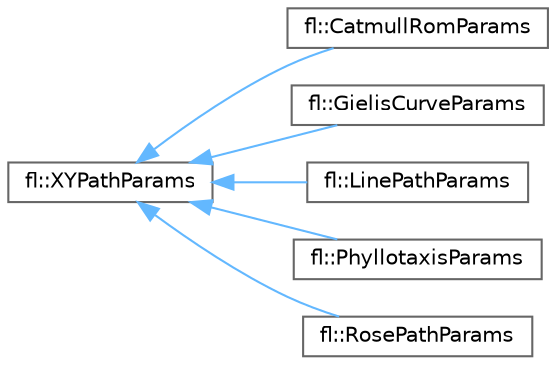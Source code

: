 digraph "Graphical Class Hierarchy"
{
 // INTERACTIVE_SVG=YES
 // LATEX_PDF_SIZE
  bgcolor="transparent";
  edge [fontname=Helvetica,fontsize=10,labelfontname=Helvetica,labelfontsize=10];
  node [fontname=Helvetica,fontsize=10,shape=box,height=0.2,width=0.4];
  rankdir="LR";
  Node0 [id="Node000000",label="fl::XYPathParams",height=0.2,width=0.4,color="grey40", fillcolor="white", style="filled",URL="$da/d32/classfl_1_1_x_y_path_params.html",tooltip=" "];
  Node0 -> Node1 [id="edge223_Node000000_Node000001",dir="back",color="steelblue1",style="solid",tooltip=" "];
  Node1 [id="Node000001",label="fl::CatmullRomParams",height=0.2,width=0.4,color="grey40", fillcolor="white", style="filled",URL="$d8/d11/classfl_1_1_catmull_rom_params.html",tooltip=" "];
  Node0 -> Node2 [id="edge224_Node000000_Node000002",dir="back",color="steelblue1",style="solid",tooltip=" "];
  Node2 [id="Node000002",label="fl::GielisCurveParams",height=0.2,width=0.4,color="grey40", fillcolor="white", style="filled",URL="$d7/dbd/classfl_1_1_gielis_curve_params.html",tooltip=" "];
  Node0 -> Node3 [id="edge225_Node000000_Node000003",dir="back",color="steelblue1",style="solid",tooltip=" "];
  Node3 [id="Node000003",label="fl::LinePathParams",height=0.2,width=0.4,color="grey40", fillcolor="white", style="filled",URL="$dc/dc8/classfl_1_1_line_path_params.html",tooltip=" "];
  Node0 -> Node4 [id="edge226_Node000000_Node000004",dir="back",color="steelblue1",style="solid",tooltip=" "];
  Node4 [id="Node000004",label="fl::PhyllotaxisParams",height=0.2,width=0.4,color="grey40", fillcolor="white", style="filled",URL="$de/d32/classfl_1_1_phyllotaxis_params.html",tooltip=" "];
  Node0 -> Node5 [id="edge227_Node000000_Node000005",dir="back",color="steelblue1",style="solid",tooltip=" "];
  Node5 [id="Node000005",label="fl::RosePathParams",height=0.2,width=0.4,color="grey40", fillcolor="white", style="filled",URL="$dc/dc2/classfl_1_1_rose_path_params.html",tooltip=" "];
}
